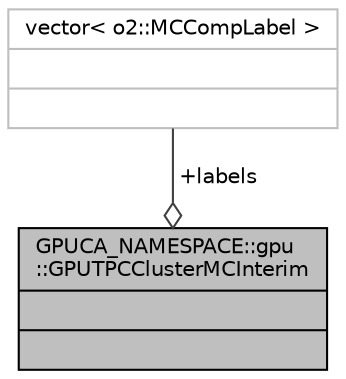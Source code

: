 digraph "GPUCA_NAMESPACE::gpu::GPUTPCClusterMCInterim"
{
 // INTERACTIVE_SVG=YES
  bgcolor="transparent";
  edge [fontname="Helvetica",fontsize="10",labelfontname="Helvetica",labelfontsize="10"];
  node [fontname="Helvetica",fontsize="10",shape=record];
  Node1 [label="{GPUCA_NAMESPACE::gpu\l::GPUTPCClusterMCInterim\n||}",height=0.2,width=0.4,color="black", fillcolor="grey75", style="filled", fontcolor="black"];
  Node2 -> Node1 [color="grey25",fontsize="10",style="solid",label=" +labels" ,arrowhead="odiamond",fontname="Helvetica"];
  Node2 [label="{vector\< o2::MCCompLabel \>\n||}",height=0.2,width=0.4,color="grey75"];
}
